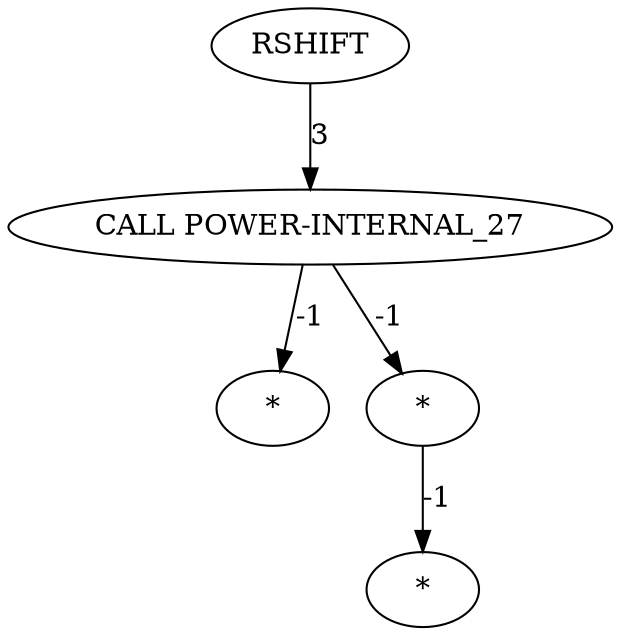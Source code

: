 digraph {
	ep_B_INST_647 [label="*" cost=0]
	ep_B_INST_641 [label="*" cost=600]
	ep_B_INST_646 [label="*" cost=0]
	ep_B_INST_633 [label=RSHIFT cost=644]
	ep_B_INST_634 [label="CALL POWER-INTERNAL_27" cost=0]
	ep_B_INST_646 -> ep_B_INST_647 [label=-1 cost=-1]
	ep_B_INST_633 -> ep_B_INST_634 [label=3 cost=3]
	ep_B_INST_634 -> ep_B_INST_641 [label=-1 cost=-1]
	ep_B_INST_634 -> ep_B_INST_646 [label=-1 cost=-1]
}
